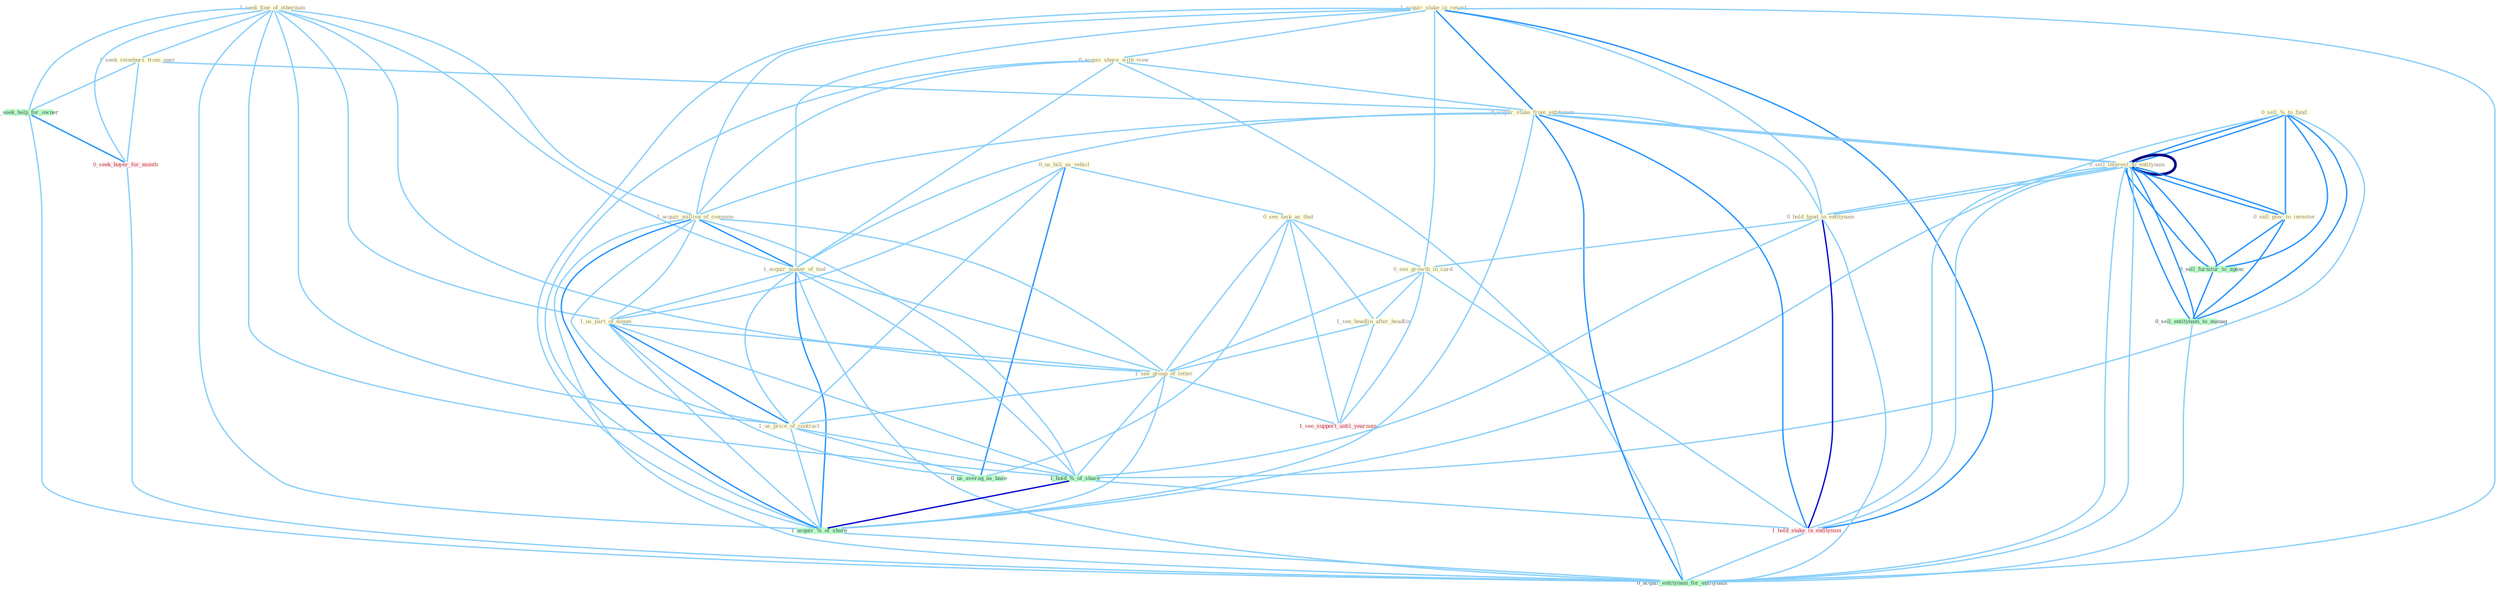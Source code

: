 Graph G{ 
    node
    [shape=polygon,style=filled,width=.5,height=.06,color="#BDFCC9",fixedsize=true,fontsize=4,
    fontcolor="#2f4f4f"];
    {node
    [color="#ffffe0", fontcolor="#8b7d6b"] "1_seek_fine_of_othernum " "0_sell_%_to_fund " "0_us_bill_as_vehicl " "1_seek_reimburs_from_oper " "1_acquir_stake_in_resort " "0_acquir_share_with_view " "0_acquir_stake_from_entitynam " "1_acquir_million_of_common " "0_sell_interest_to_entitynam " "0_see_task_as_that " "0_sell_interest_to_entitynam " "0_hold_hand_in_entitynam " "1_acquir_maker_of_tool " "0_see_growth_in_card " "1_see_headlin_after_headlin " "0_sell_piec_to_investor " "1_us_part_of_monei " "1_see_group_of_letter " "1_us_price_of_contract "}
{node [color="#fff0f5", fontcolor="#b22222"] "1_hold_stake_in_entitynam " "0_seek_buyer_for_month " "1_see_support_until_yearnum "}
edge [color="#B0E2FF"];

	"1_seek_fine_of_othernum " -- "1_seek_reimburs_from_oper " [w="1", color="#87cefa" ];
	"1_seek_fine_of_othernum " -- "1_acquir_million_of_common " [w="1", color="#87cefa" ];
	"1_seek_fine_of_othernum " -- "1_acquir_maker_of_tool " [w="1", color="#87cefa" ];
	"1_seek_fine_of_othernum " -- "1_us_part_of_monei " [w="1", color="#87cefa" ];
	"1_seek_fine_of_othernum " -- "1_see_group_of_letter " [w="1", color="#87cefa" ];
	"1_seek_fine_of_othernum " -- "1_us_price_of_contract " [w="1", color="#87cefa" ];
	"1_seek_fine_of_othernum " -- "1_hold_%_of_share " [w="1", color="#87cefa" ];
	"1_seek_fine_of_othernum " -- "1_seek_help_for_owner " [w="1", color="#87cefa" ];
	"1_seek_fine_of_othernum " -- "0_seek_buyer_for_month " [w="1", color="#87cefa" ];
	"1_seek_fine_of_othernum " -- "1_acquir_%_of_share " [w="1", color="#87cefa" ];
	"0_sell_%_to_fund " -- "0_sell_interest_to_entitynam " [w="2", color="#1e90ff" , len=0.8];
	"0_sell_%_to_fund " -- "0_sell_interest_to_entitynam " [w="2", color="#1e90ff" , len=0.8];
	"0_sell_%_to_fund " -- "0_sell_piec_to_investor " [w="2", color="#1e90ff" , len=0.8];
	"0_sell_%_to_fund " -- "1_hold_%_of_share " [w="1", color="#87cefa" ];
	"0_sell_%_to_fund " -- "1_acquir_%_of_share " [w="1", color="#87cefa" ];
	"0_sell_%_to_fund " -- "0_sell_furnitur_to_agenc " [w="2", color="#1e90ff" , len=0.8];
	"0_sell_%_to_fund " -- "0_sell_entitynam_to_manag " [w="2", color="#1e90ff" , len=0.8];
	"0_us_bill_as_vehicl " -- "0_see_task_as_that " [w="1", color="#87cefa" ];
	"0_us_bill_as_vehicl " -- "1_us_part_of_monei " [w="1", color="#87cefa" ];
	"0_us_bill_as_vehicl " -- "1_us_price_of_contract " [w="1", color="#87cefa" ];
	"0_us_bill_as_vehicl " -- "0_us_averag_as_base " [w="2", color="#1e90ff" , len=0.8];
	"1_seek_reimburs_from_oper " -- "0_acquir_stake_from_entitynam " [w="1", color="#87cefa" ];
	"1_seek_reimburs_from_oper " -- "1_seek_help_for_owner " [w="1", color="#87cefa" ];
	"1_seek_reimburs_from_oper " -- "0_seek_buyer_for_month " [w="1", color="#87cefa" ];
	"1_acquir_stake_in_resort " -- "0_acquir_share_with_view " [w="1", color="#87cefa" ];
	"1_acquir_stake_in_resort " -- "0_acquir_stake_from_entitynam " [w="2", color="#1e90ff" , len=0.8];
	"1_acquir_stake_in_resort " -- "1_acquir_million_of_common " [w="1", color="#87cefa" ];
	"1_acquir_stake_in_resort " -- "0_hold_hand_in_entitynam " [w="1", color="#87cefa" ];
	"1_acquir_stake_in_resort " -- "1_acquir_maker_of_tool " [w="1", color="#87cefa" ];
	"1_acquir_stake_in_resort " -- "0_see_growth_in_card " [w="1", color="#87cefa" ];
	"1_acquir_stake_in_resort " -- "1_hold_stake_in_entitynam " [w="2", color="#1e90ff" , len=0.8];
	"1_acquir_stake_in_resort " -- "1_acquir_%_of_share " [w="1", color="#87cefa" ];
	"1_acquir_stake_in_resort " -- "0_acquir_entitynam_for_entitynam " [w="1", color="#87cefa" ];
	"0_acquir_share_with_view " -- "0_acquir_stake_from_entitynam " [w="1", color="#87cefa" ];
	"0_acquir_share_with_view " -- "1_acquir_million_of_common " [w="1", color="#87cefa" ];
	"0_acquir_share_with_view " -- "1_acquir_maker_of_tool " [w="1", color="#87cefa" ];
	"0_acquir_share_with_view " -- "1_acquir_%_of_share " [w="1", color="#87cefa" ];
	"0_acquir_share_with_view " -- "0_acquir_entitynam_for_entitynam " [w="1", color="#87cefa" ];
	"0_acquir_stake_from_entitynam " -- "1_acquir_million_of_common " [w="1", color="#87cefa" ];
	"0_acquir_stake_from_entitynam " -- "0_sell_interest_to_entitynam " [w="1", color="#87cefa" ];
	"0_acquir_stake_from_entitynam " -- "0_sell_interest_to_entitynam " [w="1", color="#87cefa" ];
	"0_acquir_stake_from_entitynam " -- "0_hold_hand_in_entitynam " [w="1", color="#87cefa" ];
	"0_acquir_stake_from_entitynam " -- "1_acquir_maker_of_tool " [w="1", color="#87cefa" ];
	"0_acquir_stake_from_entitynam " -- "1_hold_stake_in_entitynam " [w="2", color="#1e90ff" , len=0.8];
	"0_acquir_stake_from_entitynam " -- "1_acquir_%_of_share " [w="1", color="#87cefa" ];
	"0_acquir_stake_from_entitynam " -- "0_acquir_entitynam_for_entitynam " [w="2", color="#1e90ff" , len=0.8];
	"1_acquir_million_of_common " -- "1_acquir_maker_of_tool " [w="2", color="#1e90ff" , len=0.8];
	"1_acquir_million_of_common " -- "1_us_part_of_monei " [w="1", color="#87cefa" ];
	"1_acquir_million_of_common " -- "1_see_group_of_letter " [w="1", color="#87cefa" ];
	"1_acquir_million_of_common " -- "1_us_price_of_contract " [w="1", color="#87cefa" ];
	"1_acquir_million_of_common " -- "1_hold_%_of_share " [w="1", color="#87cefa" ];
	"1_acquir_million_of_common " -- "1_acquir_%_of_share " [w="2", color="#1e90ff" , len=0.8];
	"1_acquir_million_of_common " -- "0_acquir_entitynam_for_entitynam " [w="1", color="#87cefa" ];
	"0_sell_interest_to_entitynam " -- "0_sell_interest_to_entitynam " [w="4", style=bold, color="#000080", len=0.4];
	"0_sell_interest_to_entitynam " -- "0_hold_hand_in_entitynam " [w="1", color="#87cefa" ];
	"0_sell_interest_to_entitynam " -- "0_sell_piec_to_investor " [w="2", color="#1e90ff" , len=0.8];
	"0_sell_interest_to_entitynam " -- "1_hold_stake_in_entitynam " [w="1", color="#87cefa" ];
	"0_sell_interest_to_entitynam " -- "0_sell_furnitur_to_agenc " [w="2", color="#1e90ff" , len=0.8];
	"0_sell_interest_to_entitynam " -- "0_sell_entitynam_to_manag " [w="2", color="#1e90ff" , len=0.8];
	"0_sell_interest_to_entitynam " -- "0_acquir_entitynam_for_entitynam " [w="1", color="#87cefa" ];
	"0_see_task_as_that " -- "0_see_growth_in_card " [w="1", color="#87cefa" ];
	"0_see_task_as_that " -- "1_see_headlin_after_headlin " [w="1", color="#87cefa" ];
	"0_see_task_as_that " -- "1_see_group_of_letter " [w="1", color="#87cefa" ];
	"0_see_task_as_that " -- "1_see_support_until_yearnum " [w="1", color="#87cefa" ];
	"0_see_task_as_that " -- "0_us_averag_as_base " [w="1", color="#87cefa" ];
	"0_sell_interest_to_entitynam " -- "0_hold_hand_in_entitynam " [w="1", color="#87cefa" ];
	"0_sell_interest_to_entitynam " -- "0_sell_piec_to_investor " [w="2", color="#1e90ff" , len=0.8];
	"0_sell_interest_to_entitynam " -- "1_hold_stake_in_entitynam " [w="1", color="#87cefa" ];
	"0_sell_interest_to_entitynam " -- "0_sell_furnitur_to_agenc " [w="2", color="#1e90ff" , len=0.8];
	"0_sell_interest_to_entitynam " -- "0_sell_entitynam_to_manag " [w="2", color="#1e90ff" , len=0.8];
	"0_sell_interest_to_entitynam " -- "0_acquir_entitynam_for_entitynam " [w="1", color="#87cefa" ];
	"0_hold_hand_in_entitynam " -- "0_see_growth_in_card " [w="1", color="#87cefa" ];
	"0_hold_hand_in_entitynam " -- "1_hold_%_of_share " [w="1", color="#87cefa" ];
	"0_hold_hand_in_entitynam " -- "1_hold_stake_in_entitynam " [w="3", color="#0000cd" , len=0.6];
	"0_hold_hand_in_entitynam " -- "0_acquir_entitynam_for_entitynam " [w="1", color="#87cefa" ];
	"1_acquir_maker_of_tool " -- "1_us_part_of_monei " [w="1", color="#87cefa" ];
	"1_acquir_maker_of_tool " -- "1_see_group_of_letter " [w="1", color="#87cefa" ];
	"1_acquir_maker_of_tool " -- "1_us_price_of_contract " [w="1", color="#87cefa" ];
	"1_acquir_maker_of_tool " -- "1_hold_%_of_share " [w="1", color="#87cefa" ];
	"1_acquir_maker_of_tool " -- "1_acquir_%_of_share " [w="2", color="#1e90ff" , len=0.8];
	"1_acquir_maker_of_tool " -- "0_acquir_entitynam_for_entitynam " [w="1", color="#87cefa" ];
	"0_see_growth_in_card " -- "1_see_headlin_after_headlin " [w="1", color="#87cefa" ];
	"0_see_growth_in_card " -- "1_see_group_of_letter " [w="1", color="#87cefa" ];
	"0_see_growth_in_card " -- "1_hold_stake_in_entitynam " [w="1", color="#87cefa" ];
	"0_see_growth_in_card " -- "1_see_support_until_yearnum " [w="1", color="#87cefa" ];
	"1_see_headlin_after_headlin " -- "1_see_group_of_letter " [w="1", color="#87cefa" ];
	"1_see_headlin_after_headlin " -- "1_see_support_until_yearnum " [w="1", color="#87cefa" ];
	"0_sell_piec_to_investor " -- "0_sell_furnitur_to_agenc " [w="2", color="#1e90ff" , len=0.8];
	"0_sell_piec_to_investor " -- "0_sell_entitynam_to_manag " [w="2", color="#1e90ff" , len=0.8];
	"1_us_part_of_monei " -- "1_see_group_of_letter " [w="1", color="#87cefa" ];
	"1_us_part_of_monei " -- "1_us_price_of_contract " [w="2", color="#1e90ff" , len=0.8];
	"1_us_part_of_monei " -- "1_hold_%_of_share " [w="1", color="#87cefa" ];
	"1_us_part_of_monei " -- "1_acquir_%_of_share " [w="1", color="#87cefa" ];
	"1_us_part_of_monei " -- "0_us_averag_as_base " [w="1", color="#87cefa" ];
	"1_see_group_of_letter " -- "1_us_price_of_contract " [w="1", color="#87cefa" ];
	"1_see_group_of_letter " -- "1_hold_%_of_share " [w="1", color="#87cefa" ];
	"1_see_group_of_letter " -- "1_acquir_%_of_share " [w="1", color="#87cefa" ];
	"1_see_group_of_letter " -- "1_see_support_until_yearnum " [w="1", color="#87cefa" ];
	"1_us_price_of_contract " -- "1_hold_%_of_share " [w="1", color="#87cefa" ];
	"1_us_price_of_contract " -- "1_acquir_%_of_share " [w="1", color="#87cefa" ];
	"1_us_price_of_contract " -- "0_us_averag_as_base " [w="1", color="#87cefa" ];
	"1_hold_%_of_share " -- "1_hold_stake_in_entitynam " [w="1", color="#87cefa" ];
	"1_hold_%_of_share " -- "1_acquir_%_of_share " [w="3", color="#0000cd" , len=0.6];
	"1_hold_stake_in_entitynam " -- "0_acquir_entitynam_for_entitynam " [w="1", color="#87cefa" ];
	"1_seek_help_for_owner " -- "0_seek_buyer_for_month " [w="2", color="#1e90ff" , len=0.8];
	"1_seek_help_for_owner " -- "0_acquir_entitynam_for_entitynam " [w="1", color="#87cefa" ];
	"0_seek_buyer_for_month " -- "0_acquir_entitynam_for_entitynam " [w="1", color="#87cefa" ];
	"1_acquir_%_of_share " -- "0_acquir_entitynam_for_entitynam " [w="1", color="#87cefa" ];
	"0_sell_furnitur_to_agenc " -- "0_sell_entitynam_to_manag " [w="2", color="#1e90ff" , len=0.8];
	"0_sell_entitynam_to_manag " -- "0_acquir_entitynam_for_entitynam " [w="1", color="#87cefa" ];
}